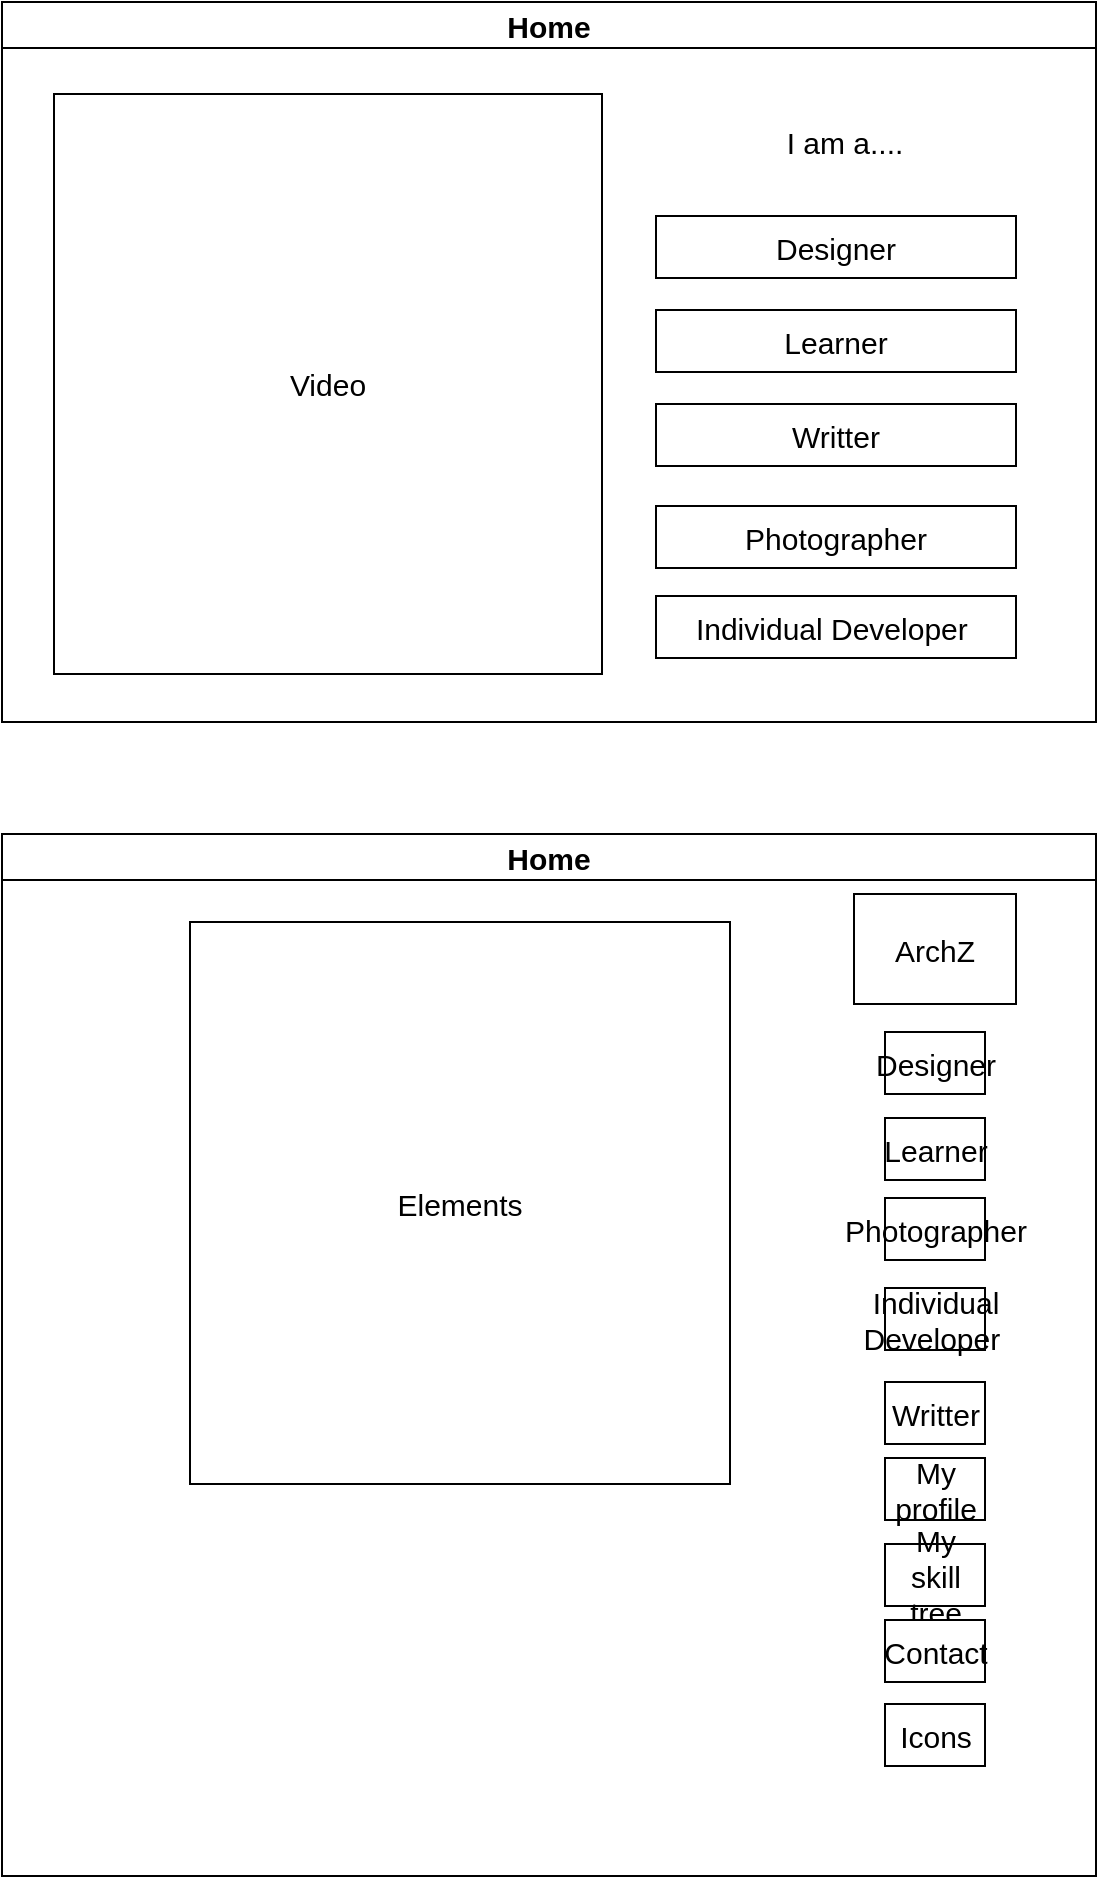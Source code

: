 <mxfile>
    <diagram id="p05ze6_Xi2QFhJk6sP51" name="第 1 页">
        <mxGraphModel dx="1163" dy="537" grid="0" gridSize="10" guides="1" tooltips="1" connect="1" arrows="1" fold="1" page="0" pageScale="1" pageWidth="827" pageHeight="1169" math="0" shadow="0">
            <root>
                <mxCell id="0"/>
                <mxCell id="1" parent="0"/>
                <mxCell id="13" value="Home" style="swimlane;fontSize=15;" vertex="1" parent="1">
                    <mxGeometry x="175" y="230" width="547" height="360" as="geometry"/>
                </mxCell>
                <mxCell id="5" value="I am a...." style="text;html=1;align=center;verticalAlign=middle;resizable=0;points=[];autosize=1;strokeColor=none;fillColor=none;fontSize=15;" vertex="1" parent="13">
                    <mxGeometry x="387" y="59" width="68" height="22" as="geometry"/>
                </mxCell>
                <mxCell id="3" value="Designer" style="rounded=0;whiteSpace=wrap;html=1;fontSize=15;" vertex="1" parent="13">
                    <mxGeometry x="327" y="107" width="180" height="31" as="geometry"/>
                </mxCell>
                <mxCell id="17" value="Learner" style="rounded=0;whiteSpace=wrap;html=1;fontSize=15;" vertex="1" parent="13">
                    <mxGeometry x="327" y="154" width="180" height="31" as="geometry"/>
                </mxCell>
                <mxCell id="18" value="Writter" style="rounded=0;whiteSpace=wrap;html=1;fontSize=15;" vertex="1" parent="13">
                    <mxGeometry x="327" y="201" width="180" height="31" as="geometry"/>
                </mxCell>
                <mxCell id="19" value="Photographer" style="rounded=0;whiteSpace=wrap;html=1;fontSize=15;" vertex="1" parent="13">
                    <mxGeometry x="327" y="252" width="180" height="31" as="geometry"/>
                </mxCell>
                <mxCell id="20" value="Individual Developer&amp;nbsp;" style="rounded=0;whiteSpace=wrap;html=1;fontSize=15;" vertex="1" parent="13">
                    <mxGeometry x="327" y="297" width="180" height="31" as="geometry"/>
                </mxCell>
                <mxCell id="21" value="Video" style="rounded=0;whiteSpace=wrap;html=1;fontSize=15;" vertex="1" parent="13">
                    <mxGeometry x="26" y="46" width="274" height="290" as="geometry"/>
                </mxCell>
                <mxCell id="22" value="Home" style="swimlane;fontSize=15;" vertex="1" parent="1">
                    <mxGeometry x="175" y="646" width="547" height="521" as="geometry"/>
                </mxCell>
                <mxCell id="24" value="Designer" style="rounded=0;whiteSpace=wrap;html=1;fontSize=15;" vertex="1" parent="22">
                    <mxGeometry x="441.5" y="99" width="50" height="31" as="geometry"/>
                </mxCell>
                <mxCell id="25" value="Learner" style="rounded=0;whiteSpace=wrap;html=1;fontSize=15;" vertex="1" parent="22">
                    <mxGeometry x="441.5" y="142" width="50" height="31" as="geometry"/>
                </mxCell>
                <mxCell id="26" value="Writter" style="rounded=0;whiteSpace=wrap;html=1;fontSize=15;" vertex="1" parent="22">
                    <mxGeometry x="441.5" y="274" width="50" height="31" as="geometry"/>
                </mxCell>
                <mxCell id="28" value="Individual Developer&amp;nbsp;" style="rounded=0;whiteSpace=wrap;html=1;fontSize=15;" vertex="1" parent="22">
                    <mxGeometry x="441.5" y="227" width="50" height="31" as="geometry"/>
                </mxCell>
                <mxCell id="2" value="ArchZ" style="rounded=0;whiteSpace=wrap;html=1;fontSize=15;" vertex="1" parent="22">
                    <mxGeometry x="426" y="30" width="81" height="55" as="geometry"/>
                </mxCell>
                <mxCell id="27" value="Photographer" style="rounded=0;whiteSpace=wrap;html=1;fontSize=15;" vertex="1" parent="22">
                    <mxGeometry x="441.5" y="182" width="50" height="31" as="geometry"/>
                </mxCell>
                <mxCell id="30" value="Elements" style="rounded=0;whiteSpace=wrap;html=1;fontSize=15;" vertex="1" parent="22">
                    <mxGeometry x="94" y="44" width="270" height="281" as="geometry"/>
                </mxCell>
                <mxCell id="31" value="My profile" style="rounded=0;whiteSpace=wrap;html=1;fontSize=15;" vertex="1" parent="22">
                    <mxGeometry x="441.5" y="312" width="50" height="31" as="geometry"/>
                </mxCell>
                <mxCell id="32" value="My skill tree" style="rounded=0;whiteSpace=wrap;html=1;fontSize=15;" vertex="1" parent="22">
                    <mxGeometry x="441.5" y="355" width="50" height="31" as="geometry"/>
                </mxCell>
                <mxCell id="33" value="Contact" style="rounded=0;whiteSpace=wrap;html=1;fontSize=15;" vertex="1" parent="22">
                    <mxGeometry x="441.5" y="393" width="50" height="31" as="geometry"/>
                </mxCell>
                <mxCell id="34" value="Icons" style="rounded=0;whiteSpace=wrap;html=1;fontSize=15;" vertex="1" parent="22">
                    <mxGeometry x="441.5" y="435" width="50" height="31" as="geometry"/>
                </mxCell>
            </root>
        </mxGraphModel>
    </diagram>
</mxfile>